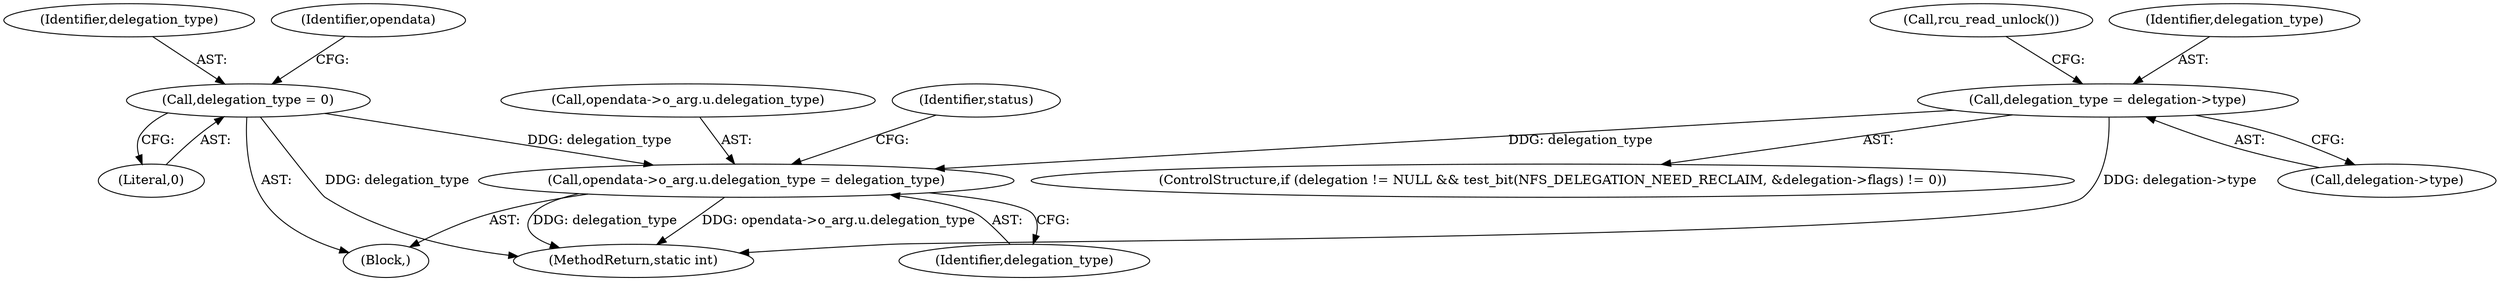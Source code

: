 digraph "0_linux_dc0b027dfadfcb8a5504f7d8052754bf8d501ab9_2@API" {
"1000168" [label="(Call,opendata->o_arg.u.delegation_type = delegation_type)"];
"1000107" [label="(Call,delegation_type = 0)"];
"1000162" [label="(Call,delegation_type = delegation->type)"];
"1000169" [label="(Call,opendata->o_arg.u.delegation_type)"];
"1000167" [label="(Call,rcu_read_unlock())"];
"1000149" [label="(ControlStructure,if (delegation != NULL && test_bit(NFS_DELEGATION_NEED_RECLAIM, &delegation->flags) != 0))"];
"1000164" [label="(Call,delegation->type)"];
"1000108" [label="(Identifier,delegation_type)"];
"1000168" [label="(Call,opendata->o_arg.u.delegation_type = delegation_type)"];
"1000178" [label="(Identifier,status)"];
"1000107" [label="(Call,delegation_type = 0)"];
"1000163" [label="(Identifier,delegation_type)"];
"1000176" [label="(Identifier,delegation_type)"];
"1000162" [label="(Call,delegation_type = delegation->type)"];
"1000109" [label="(Literal,0)"];
"1000186" [label="(MethodReturn,static int)"];
"1000103" [label="(Block,)"];
"1000112" [label="(Identifier,opendata)"];
"1000168" -> "1000103"  [label="AST: "];
"1000168" -> "1000176"  [label="CFG: "];
"1000169" -> "1000168"  [label="AST: "];
"1000176" -> "1000168"  [label="AST: "];
"1000178" -> "1000168"  [label="CFG: "];
"1000168" -> "1000186"  [label="DDG: opendata->o_arg.u.delegation_type"];
"1000168" -> "1000186"  [label="DDG: delegation_type"];
"1000107" -> "1000168"  [label="DDG: delegation_type"];
"1000162" -> "1000168"  [label="DDG: delegation_type"];
"1000107" -> "1000103"  [label="AST: "];
"1000107" -> "1000109"  [label="CFG: "];
"1000108" -> "1000107"  [label="AST: "];
"1000109" -> "1000107"  [label="AST: "];
"1000112" -> "1000107"  [label="CFG: "];
"1000107" -> "1000186"  [label="DDG: delegation_type"];
"1000162" -> "1000149"  [label="AST: "];
"1000162" -> "1000164"  [label="CFG: "];
"1000163" -> "1000162"  [label="AST: "];
"1000164" -> "1000162"  [label="AST: "];
"1000167" -> "1000162"  [label="CFG: "];
"1000162" -> "1000186"  [label="DDG: delegation->type"];
}
